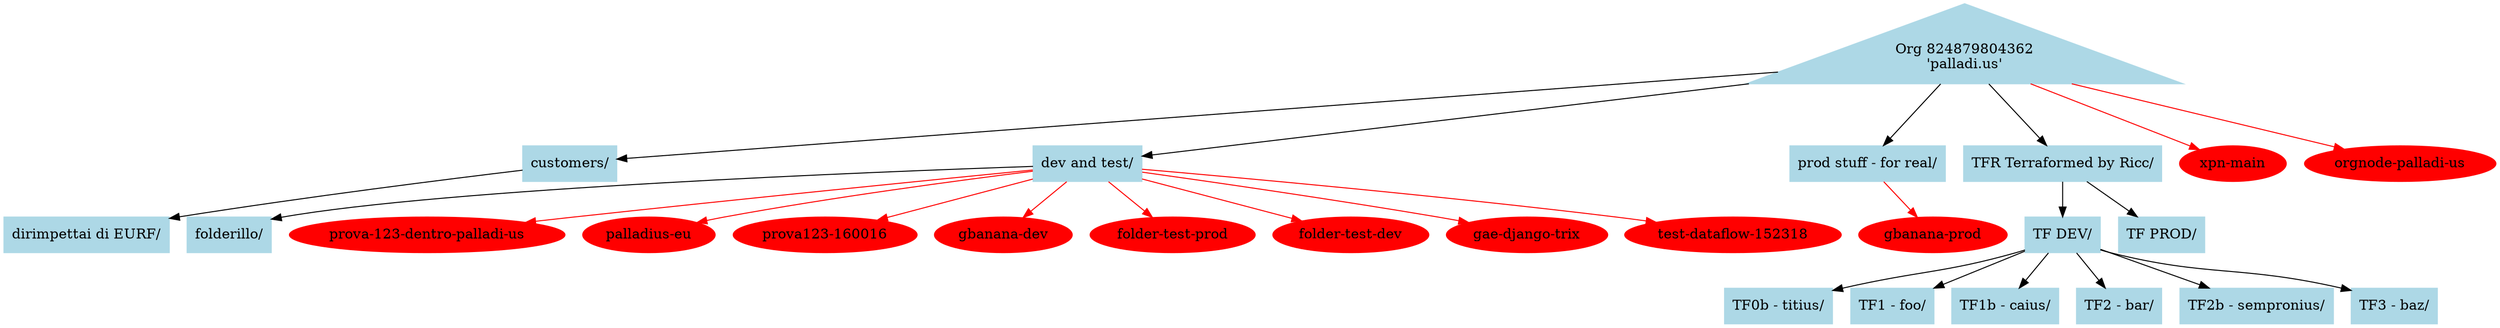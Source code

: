 digraph 
  {
    node [ color = lightblue, style = "filled" ];
    "organizations/824879804362" [ label = "Org 824879804362\n'palladi.us'",shape = "triangle" ];
    "folders/993609995477" [ label = "customers/",shape = "rectangle" ];
    "folders/885056483479" [ label = "dev and test/",shape = "rectangle" ];
    "folders/887288965373" [ label = "prod stuff - for real/",shape = "rectangle" ];
    "folders/510416893777" [ label = "TFR Terraformed by Ricc/",shape = "rectangle" ];
    "folders/571390668780" [ label = "dirimpettai di EURF/",shape = "rectangle" ];
    "folders/128544652663" [ label = "folderillo/",shape = "rectangle" ];
    "folders/93350088776" [ label = "TF DEV/",shape = "rectangle" ];
    "folders/723110142384" [ label = "TF0b - titius/",shape = "rectangle" ];
    "folders/454527359325" [ label = "TF1 - foo/",shape = "rectangle" ];
    "folders/1026736501110" [ label = "TF1b - caius/",shape = "rectangle" ];
    "folders/403965627320" [ label = "TF2 - bar/",shape = "rectangle" ];
    "folders/802144187596" [ label = "TF2b - sempronius/",shape = "rectangle" ];
    "folders/986862742068" [ label = "TF3 - baz/",shape = "rectangle" ];
    "folders/99919748229" [ label = "TF PROD/",shape = "rectangle" ];
    "projects/398198244705" [ label = "xpn-main",color = red ];
    "projects/704861684515" [ label = "orgnode-palladi-us",color = red ];
    "projects/237925736669" [ label = "prova-123-dentro-palladi-us",color = red ];
    "projects/177178925177" [ label = "palladius-eu",color = red ];
    "projects/262470358174" [ label = "prova123-160016",color = red ];
    "projects/150202633473" [ label = "gbanana-dev",color = red ];
    "projects/1025012666423" [ label = "folder-test-prod",color = red ];
    "projects/351173986048" [ label = "folder-test-dev",color = red ];
    "projects/520622310274" [ label = "gae-django-trix",color = red ];
    "projects/831136101005" [ label = "test-dataflow-152318",color = red ];
    "projects/626662139195" [ label = "gbanana-prod",color = red ];
    "organizations/824879804362" -> "folders/993609995477";
    "organizations/824879804362" -> "folders/885056483479";
    "organizations/824879804362" -> "folders/887288965373";
    "organizations/824879804362" -> "folders/510416893777";
    "folders/993609995477" -> "folders/571390668780";
    "folders/885056483479" -> "folders/128544652663";
    "folders/510416893777" -> "folders/93350088776";
    "folders/93350088776" -> "folders/723110142384";
    "folders/93350088776" -> "folders/454527359325";
    "folders/93350088776" -> "folders/1026736501110";
    "folders/93350088776" -> "folders/403965627320";
    "folders/93350088776" -> "folders/802144187596";
    "folders/93350088776" -> "folders/986862742068";
    "folders/510416893777" -> "folders/99919748229";
    "organizations/824879804362" -> "projects/398198244705" [ color = red          ];
    "organizations/824879804362" -> "projects/704861684515" [ color = red          ];
    "folders/885056483479" -> "projects/237925736669" [ color = red          ];
    "folders/885056483479" -> "projects/177178925177" [ color = red          ];
    "folders/885056483479" -> "projects/262470358174" [ color = red          ];
    "folders/885056483479" -> "projects/150202633473" [ color = red          ];
    "folders/885056483479" -> "projects/1025012666423" [ color = red          ];
    "folders/885056483479" -> "projects/351173986048" [ color = red          ];
    "folders/885056483479" -> "projects/520622310274" [ color = red          ];
    "folders/885056483479" -> "projects/831136101005" [ color = red          ];
    "folders/887288965373" -> "projects/626662139195" [ color = red          ];
  }
